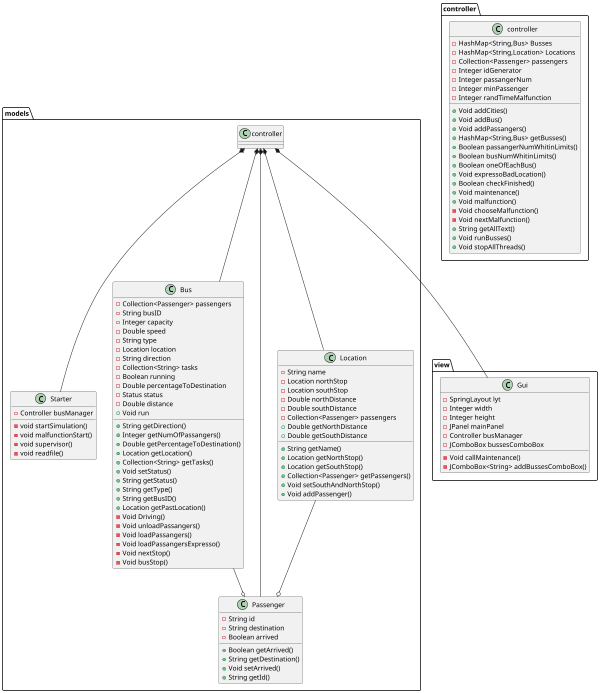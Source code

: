 @startuml


scale 600 width

package view {

    class Gui{
        -SpringLayout lyt
        -Integer width
        -Integer height
        -JPanel mainPanel
        -Controller busManager
        -JComboBox bussesComboBox
        -Void callMaintenance()
        -JComboBox<String> addBussesComboBox()
    }

}
package models{
    class Starter{
        -Controller busManager
        -void startSimulation()
        -void malfunctionStart()
        -void supervisor()
        -void readfile()
    }
    class Bus{
        -Collection<Passenger> passengers
        -String busID
        -Integer capacity
        -Double speed
        -String type
        -Location location
        -String direction
        -Collection<String> tasks
        -Boolean running
        -Double percentageToDestination
        -Status status
        -Double distance
        +String getDirection()
        +Integer getNumOfPassangers()
        +Double getPercentageToDestination()
        +Location getLocation()
        +Collection<String> getTasks()
        +Void setStatus()
        +String getStatus()
        +String getType()
        +String getBusID()
        +Location getPastLocation()
        -Void Driving()
        -Void unloadPassangers()
        -Void loadPassangers()
        -Void loadPassangersExpresso()
        -Void nextStop()
        -Void busStop()
        +Void run
    }

    class Passenger{
        -String id
        -String destination
        -Boolean arrived
        +Boolean getArrived()
        +String getDestination()
        +Void setArrived()
        +String getId()
    }

    class Location{
        -String name
        -Location northStop
        -Location southStop
        -Double northDistance
        -Double southDistance
        -Collection<Passenger> passengers
        +String getName()
        +Location getNorthStop()
        +Location getSouthStop()
        +Double getNorthDistance
        +Double getSouthDistance
        +Collection<Passenger> getPassengers()
        +Void setSouthAndNorthStop()
        +Void addPassenger()
    }


    Bus --o Passenger
    Location --o Passenger
    controller *-- Bus
    controller *-- Location
    controller *-- Passenger
    controller *-- Starter
    controller *-- Gui

}



package controller {
    class controller{
        -HashMap<String,Bus> Busses
        -HashMap<String,Location> Locations
        -Collection<Passenger> passengers
        -Integer idGenerator
        -Integer passangerNum
        -Integer minPassenger
        -Integer randTimeMalfunction
        +Void addCities()
        +Void addBus()
        +Void addPassangers()
        +HashMap<String,Bus> getBusses()
        +Boolean passangerNumWhitinLimits()
        +Boolean busNumWhitinLimits()
        +Boolean oneOfEachBus()
        +Void expressoBadLocation()
        +Boolean checkFinished()
        +Void maintenance()
        +Void malfunction()
        -Void chooseMalfunction()
        -Void nextMalfunction()
        +String getAllText()
        +Void runBusses()
        +Void stopAllThreads()
    }
}

@enduml
